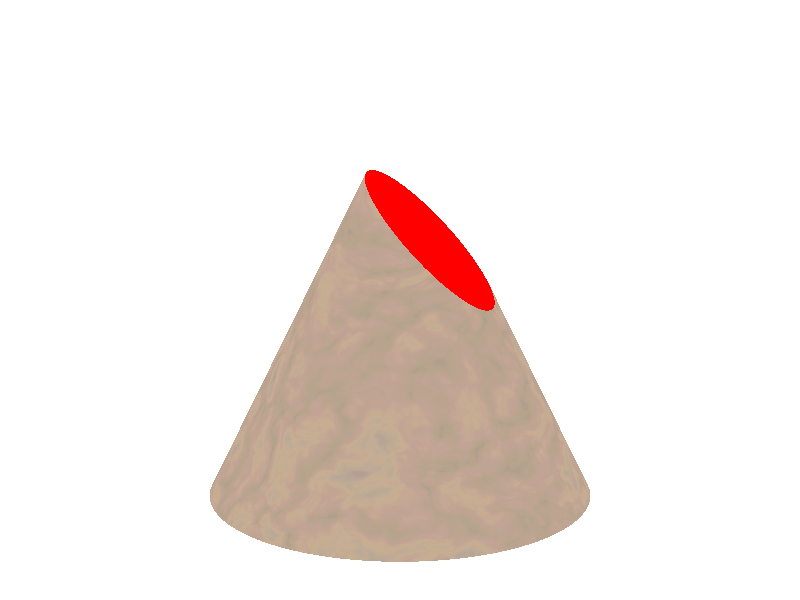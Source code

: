 
//EXAMPLE OF INTERSECTION OF CONE WITH PLANE
//A CONIC SECTION THAT IS AN ELLIPSE

//Files with predefined colors and textures
#include "colors.inc"
#include "glass.inc"
#include "golds.inc"
#include "metals.inc"
#include "stones.inc"
#include "woods.inc"

//Place the camera
camera {
  sky <0,0,1>          //Don't change this
  direction <-1,0,0>   //Don't change this  
  right <-4/3,0,0>     //Don't change this
  location  <10,5,2>  //Camera location
  look_at   <0,0,0>    //Where camera is pointing
  angle 40      //Angle of the view--increase to see more, decrease to see less
}

//Ambient light to "brighten up" darker pictures
global_settings { ambient_light White }

//Place a light--you can have more than one!
light_source {
  <10,10,10>    //Change this if you want to put the light at a different point
  color White*2        //Multiplying by 2 doubles the brightness
}

//Set a background color
background { color White }

intersection{
cone { <0, 0, -2>, 2, <0, 0, 2>, 0 texture {T_Stone1}}
plane {<0,1,1>, .7 pigment {color Red}}
}
